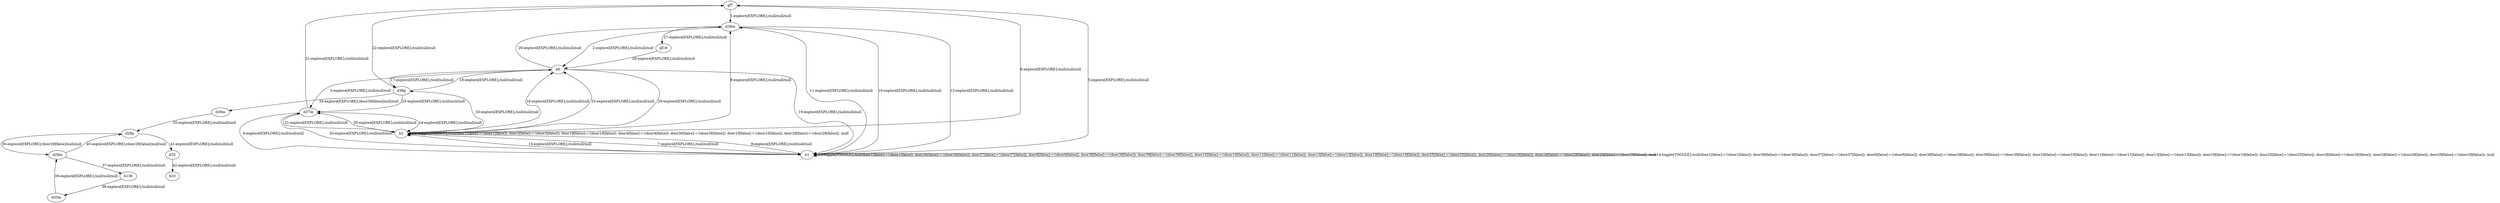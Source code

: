 # Total number of goals covered by this test: 2
# d28m --> d28p
# d33m --> d28m

digraph g {
"gf7" -> "d38m" [label = "1-explore[EXPLORE];/null/null/null"];
"d38m" -> "b0" [label = "2-explore[EXPLORE];/null/null/null"];
"b0" -> "d37m" [label = "3-explore[EXPLORE];/null/null/null"];
"d37m" -> "b1" [label = "4-explore[EXPLORE];/null/null/null"];
"b1" -> "gf7" [label = "5-explore[EXPLORE];/null/null/null"];
"gf7" -> "b2" [label = "6-explore[EXPLORE];/null/null/null"];
"b2" -> "b1" [label = "7-explore[EXPLORE];/null/null/null"];
"b1" -> "b2" [label = "8-explore[EXPLORE];/null/null/null"];
"b2" -> "d38m" [label = "9-explore[EXPLORE];/null/null/null"];
"d38m" -> "b1" [label = "10-explore[EXPLORE];/null/null/null"];
"b1" -> "d38m" [label = "11-explore[EXPLORE];/null/null/null"];
"d38m" -> "b1" [label = "12-explore[EXPLORE];/null/null/null"];
"b1" -> "b1" [label = "13-toggle[TOGGLE];/null/door1[false]:=!(door1[false]); door36[false]:=!(door36[false]); door37[false]:=!(door37[false]); door6[false]:=!(door6[false]); door38[false]:=!(door38[false]); door39[false]:=!(door39[false]); door10[false]:=!(door10[false]); door11[false]:=!(door11[false]); door13[false]:=!(door13[false]); door19[false]:=!(door19[false]); door25[false]:=!(door25[false]); door26[false]:=!(door26[false]); door28[false]:=!(door28[false]); door29[false]:=!(door29[false]); /null"];
"b1" -> "b1" [label = "14-toggle[TOGGLE];/null/door1[false]:=!(door1[false]); door36[false]:=!(door36[false]); door37[false]:=!(door37[false]); door6[false]:=!(door6[false]); door38[false]:=!(door38[false]); door39[false]:=!(door39[false]); door10[false]:=!(door10[false]); door11[false]:=!(door11[false]); door13[false]:=!(door13[false]); door19[false]:=!(door19[false]); door25[false]:=!(door25[false]); door26[false]:=!(door26[false]); door28[false]:=!(door28[false]); door29[false]:=!(door29[false]); /null"];
"b1" -> "b2" [label = "15-explore[EXPLORE];/null/null/null"];
"b2" -> "b0" [label = "16-explore[EXPLORE];/null/null/null"];
"b0" -> "d36p" [label = "17-explore[EXPLORE];/null/null/null"];
"d36p" -> "b0" [label = "18-explore[EXPLORE];/null/null/null"];
"b0" -> "b1" [label = "19-explore[EXPLORE];/null/null/null"];
"b1" -> "d37m" [label = "20-explore[EXPLORE];/null/null/null"];
"d37m" -> "gf7" [label = "21-explore[EXPLORE];/null/null/null"];
"gf7" -> "d36p" [label = "22-explore[EXPLORE];/null/null/null"];
"d36p" -> "d37m" [label = "23-explore[EXPLORE];/null/null/null"];
"d37m" -> "b2" [label = "24-explore[EXPLORE];/null/null/null"];
"b2" -> "b0" [label = "25-explore[EXPLORE];/null/null/null"];
"b0" -> "d38m" [label = "26-explore[EXPLORE];/null/null/null"];
"d38m" -> "gf18" [label = "27-explore[EXPLORE];/null/null/null"];
"gf18" -> "b0" [label = "28-explore[EXPLORE];/null/null/null"];
"b0" -> "b2" [label = "29-explore[EXPLORE];/null/null/null"];
"b2" -> "d37m" [label = "30-explore[EXPLORE];/null/null/null"];
"d37m" -> "b2" [label = "31-explore[EXPLORE];/null/null/null"];
"b2" -> "b2" [label = "32-toggle[TOGGLE];/null/door1[false]:=!(door1[false]); door3[false]:=!(door3[false]); door19[false]:=!(door19[false]); door4[false]:=!(door4[false]); door36[false]:=!(door36[false]); door10[false]:=!(door10[false]); door28[false]:=!(door28[false]); /null"];
"b2" -> "d36p" [label = "33-explore[EXPLORE];/null/null/null"];
"d36p" -> "d36m" [label = "34-explore[EXPLORE];/door36[false]/null/null"];
"d36m" -> "d28p" [label = "35-explore[EXPLORE];/null/null/null"];
"d28p" -> "d28m" [label = "36-explore[EXPLORE];/door28[false]/null/null"];
"d28m" -> "b136" [label = "37-explore[EXPLORE];/null/null/null"];
"b136" -> "d33m" [label = "38-explore[EXPLORE];/null/null/null"];
"d33m" -> "d28m" [label = "39-explore[EXPLORE];/null/null/null"];
"d28m" -> "d28p" [label = "40-explore[EXPLORE];/door28[false]/null/null"];
"d28p" -> "b32" [label = "41-explore[EXPLORE];/null/null/null"];
"b32" -> "b33" [label = "42-explore[EXPLORE];/null/null/null"];
}